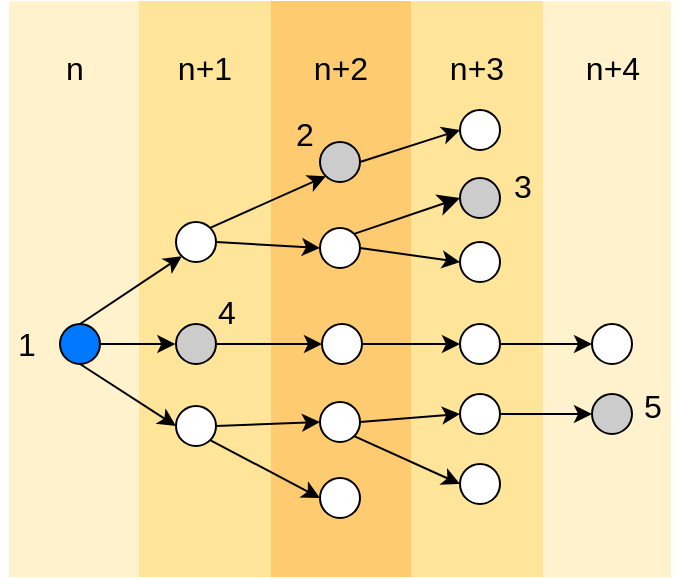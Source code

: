 <mxfile version="21.3.2" type="github">
  <diagram name="第 1 页" id="HGf4OLoW3zUiOZIQQPPL">
    <mxGraphModel dx="945" dy="815" grid="0" gridSize="10" guides="1" tooltips="1" connect="1" arrows="1" fold="1" page="0" pageScale="1" pageWidth="827" pageHeight="1169" math="0" shadow="0">
      <root>
        <mxCell id="0" />
        <mxCell id="1" parent="0" />
        <mxCell id="0hoJdStIDzNMqkLMMBlC-81" value="" style="swimlane;startSize=0;fontSize=16;strokeColor=#FFF2CC;fillColor=#FFFCE0;glass=1;fillStyle=auto;gradientColor=none;swimlaneFillColor=#FFF2CC;" vertex="1" parent="1">
          <mxGeometry x="122" y="-2" width="64" height="287" as="geometry" />
        </mxCell>
        <mxCell id="0hoJdStIDzNMqkLMMBlC-88" value="n+4" style="text;html=1;strokeColor=none;fillColor=none;align=center;verticalAlign=middle;whiteSpace=wrap;rounded=0;fontSize=16;" vertex="1" parent="0hoJdStIDzNMqkLMMBlC-81">
          <mxGeometry x="19.5" y="17.5" width="31" height="30" as="geometry" />
        </mxCell>
        <mxCell id="0hoJdStIDzNMqkLMMBlC-80" value="" style="swimlane;startSize=0;fontSize=16;strokeColor=#FFE599;swimlaneFillColor=#FFE599;" vertex="1" parent="1">
          <mxGeometry x="56" y="-2" width="66" height="287" as="geometry" />
        </mxCell>
        <mxCell id="0hoJdStIDzNMqkLMMBlC-87" value="n+3" style="text;html=1;strokeColor=none;fillColor=none;align=center;verticalAlign=middle;whiteSpace=wrap;rounded=0;fontSize=16;" vertex="1" parent="0hoJdStIDzNMqkLMMBlC-80">
          <mxGeometry x="17.5" y="17.5" width="31" height="30" as="geometry" />
        </mxCell>
        <mxCell id="0hoJdStIDzNMqkLMMBlC-48" value="" style="ellipse;whiteSpace=wrap;html=1;aspect=fixed;fontSize=16;" vertex="1" parent="0hoJdStIDzNMqkLMMBlC-80">
          <mxGeometry x="25" y="120" width="20" height="20" as="geometry" />
        </mxCell>
        <mxCell id="0hoJdStIDzNMqkLMMBlC-37" value="" style="ellipse;whiteSpace=wrap;html=1;aspect=fixed;fontSize=16;fillColor=#FFFFFF;" vertex="1" parent="0hoJdStIDzNMqkLMMBlC-80">
          <mxGeometry x="25" y="231" width="20" height="20" as="geometry" />
        </mxCell>
        <mxCell id="0hoJdStIDzNMqkLMMBlC-51" value="" style="ellipse;whiteSpace=wrap;html=1;aspect=fixed;fontSize=16;" vertex="1" parent="0hoJdStIDzNMqkLMMBlC-80">
          <mxGeometry x="25" y="54" width="20" height="20" as="geometry" />
        </mxCell>
        <mxCell id="0hoJdStIDzNMqkLMMBlC-77" value="" style="swimlane;startSize=0;fontSize=16;strokeColor=#FFCB70;fillColor=#FFB570;swimlaneFillColor=#FFCB70;" vertex="1" parent="1">
          <mxGeometry x="-14" y="-2" width="70" height="287" as="geometry" />
        </mxCell>
        <mxCell id="0hoJdStIDzNMqkLMMBlC-86" value="n+2" style="text;html=1;strokeColor=none;fillColor=none;align=center;verticalAlign=middle;whiteSpace=wrap;rounded=0;fontSize=16;" vertex="1" parent="0hoJdStIDzNMqkLMMBlC-77">
          <mxGeometry x="19.5" y="17.5" width="31" height="30" as="geometry" />
        </mxCell>
        <mxCell id="0hoJdStIDzNMqkLMMBlC-32" value="" style="ellipse;whiteSpace=wrap;html=1;aspect=fixed;fontSize=16;" vertex="1" parent="0hoJdStIDzNMqkLMMBlC-77">
          <mxGeometry x="25" y="238" width="20" height="20" as="geometry" />
        </mxCell>
        <mxCell id="0hoJdStIDzNMqkLMMBlC-33" value="" style="ellipse;whiteSpace=wrap;html=1;aspect=fixed;fontSize=16;" vertex="1" parent="0hoJdStIDzNMqkLMMBlC-77">
          <mxGeometry x="25" y="200" width="20" height="20" as="geometry" />
        </mxCell>
        <mxCell id="0hoJdStIDzNMqkLMMBlC-27" value="" style="ellipse;whiteSpace=wrap;html=1;aspect=fixed;fontSize=16;" vertex="1" parent="0hoJdStIDzNMqkLMMBlC-77">
          <mxGeometry x="25" y="113" width="20" height="20" as="geometry" />
        </mxCell>
        <mxCell id="0hoJdStIDzNMqkLMMBlC-9" value="" style="ellipse;whiteSpace=wrap;html=1;aspect=fixed;fontSize=16;fillColor=#CCCCCC;" vertex="1" parent="0hoJdStIDzNMqkLMMBlC-77">
          <mxGeometry x="25" y="70" width="20" height="20" as="geometry" />
        </mxCell>
        <mxCell id="0hoJdStIDzNMqkLMMBlC-76" value="" style="swimlane;startSize=0;fontSize=16;strokeColor=#FFE599;swimlaneFillColor=#FFE599;" vertex="1" parent="1">
          <mxGeometry x="-80" y="-2" width="66" height="287" as="geometry" />
        </mxCell>
        <mxCell id="0hoJdStIDzNMqkLMMBlC-85" value="n+1" style="text;html=1;strokeColor=none;fillColor=none;align=center;verticalAlign=middle;whiteSpace=wrap;rounded=0;fontSize=16;" vertex="1" parent="0hoJdStIDzNMqkLMMBlC-76">
          <mxGeometry x="17.5" y="17.5" width="31" height="30" as="geometry" />
        </mxCell>
        <mxCell id="0hoJdStIDzNMqkLMMBlC-70" value="" style="swimlane;startSize=0;fontSize=16;strokeColor=#FFF2CC;fillColor=#FFFCE0;glass=1;fillStyle=auto;gradientColor=none;swimlaneFillColor=#FFF2CC;" vertex="1" parent="1">
          <mxGeometry x="-144" y="-2" width="64" height="287" as="geometry" />
        </mxCell>
        <mxCell id="0hoJdStIDzNMqkLMMBlC-84" value="n" style="text;html=1;strokeColor=none;fillColor=none;align=center;verticalAlign=middle;whiteSpace=wrap;rounded=0;fontSize=16;" vertex="1" parent="0hoJdStIDzNMqkLMMBlC-70">
          <mxGeometry x="16.5" y="17.5" width="31" height="30" as="geometry" />
        </mxCell>
        <mxCell id="0hoJdStIDzNMqkLMMBlC-6" style="edgeStyle=none;curved=1;rounded=0;orthogonalLoop=1;jettySize=auto;html=1;exitX=0.5;exitY=0;exitDx=0;exitDy=0;entryX=0;entryY=1;entryDx=0;entryDy=0;fontSize=12;startSize=8;endSize=6;" edge="1" parent="1" source="0hoJdStIDzNMqkLMMBlC-1" target="0hoJdStIDzNMqkLMMBlC-2">
          <mxGeometry relative="1" as="geometry" />
        </mxCell>
        <mxCell id="0hoJdStIDzNMqkLMMBlC-7" style="edgeStyle=none;curved=1;rounded=0;orthogonalLoop=1;jettySize=auto;html=1;exitX=1;exitY=0.5;exitDx=0;exitDy=0;fontSize=12;startSize=8;endSize=6;" edge="1" parent="1" source="0hoJdStIDzNMqkLMMBlC-1">
          <mxGeometry relative="1" as="geometry">
            <mxPoint x="-61.333" y="169" as="targetPoint" />
          </mxGeometry>
        </mxCell>
        <mxCell id="0hoJdStIDzNMqkLMMBlC-8" style="edgeStyle=none;curved=1;rounded=0;orthogonalLoop=1;jettySize=auto;html=1;exitX=0.5;exitY=1;exitDx=0;exitDy=0;entryX=0;entryY=0.5;entryDx=0;entryDy=0;fontSize=12;startSize=8;endSize=6;" edge="1" parent="1" source="0hoJdStIDzNMqkLMMBlC-1" target="0hoJdStIDzNMqkLMMBlC-5">
          <mxGeometry relative="1" as="geometry" />
        </mxCell>
        <mxCell id="0hoJdStIDzNMqkLMMBlC-1" value="" style="ellipse;whiteSpace=wrap;html=1;aspect=fixed;fontSize=16;fillColor=#0077FF;" vertex="1" parent="1">
          <mxGeometry x="-119" y="159" width="20" height="20" as="geometry" />
        </mxCell>
        <mxCell id="0hoJdStIDzNMqkLMMBlC-28" style="edgeStyle=none;curved=1;rounded=0;orthogonalLoop=1;jettySize=auto;html=1;exitX=1;exitY=0;exitDx=0;exitDy=0;entryX=0;entryY=1;entryDx=0;entryDy=0;fontSize=12;startSize=8;endSize=6;" edge="1" parent="1" source="0hoJdStIDzNMqkLMMBlC-2" target="0hoJdStIDzNMqkLMMBlC-9">
          <mxGeometry relative="1" as="geometry" />
        </mxCell>
        <mxCell id="0hoJdStIDzNMqkLMMBlC-29" style="edgeStyle=none;curved=1;rounded=0;orthogonalLoop=1;jettySize=auto;html=1;exitX=1;exitY=0.5;exitDx=0;exitDy=0;entryX=0;entryY=0.5;entryDx=0;entryDy=0;fontSize=12;startSize=8;endSize=6;" edge="1" parent="1" source="0hoJdStIDzNMqkLMMBlC-2" target="0hoJdStIDzNMqkLMMBlC-27">
          <mxGeometry relative="1" as="geometry" />
        </mxCell>
        <mxCell id="0hoJdStIDzNMqkLMMBlC-2" value="" style="ellipse;whiteSpace=wrap;html=1;aspect=fixed;fontSize=16;" vertex="1" parent="1">
          <mxGeometry x="-61" y="108" width="20" height="20" as="geometry" />
        </mxCell>
        <mxCell id="0hoJdStIDzNMqkLMMBlC-34" style="edgeStyle=none;curved=1;rounded=0;orthogonalLoop=1;jettySize=auto;html=1;exitX=1;exitY=0.5;exitDx=0;exitDy=0;entryX=0;entryY=0.5;entryDx=0;entryDy=0;fontSize=12;startSize=8;endSize=6;" edge="1" parent="1" source="0hoJdStIDzNMqkLMMBlC-3" target="0hoJdStIDzNMqkLMMBlC-31">
          <mxGeometry relative="1" as="geometry" />
        </mxCell>
        <mxCell id="0hoJdStIDzNMqkLMMBlC-3" value="" style="ellipse;whiteSpace=wrap;html=1;aspect=fixed;fontSize=16;fillColor=#CCCCCC;" vertex="1" parent="1">
          <mxGeometry x="-61" y="159" width="20" height="20" as="geometry" />
        </mxCell>
        <mxCell id="0hoJdStIDzNMqkLMMBlC-35" style="edgeStyle=none;curved=1;rounded=0;orthogonalLoop=1;jettySize=auto;html=1;exitX=1;exitY=0.5;exitDx=0;exitDy=0;entryX=0;entryY=0.5;entryDx=0;entryDy=0;fontSize=12;startSize=8;endSize=6;" edge="1" parent="1" source="0hoJdStIDzNMqkLMMBlC-5" target="0hoJdStIDzNMqkLMMBlC-33">
          <mxGeometry relative="1" as="geometry" />
        </mxCell>
        <mxCell id="0hoJdStIDzNMqkLMMBlC-36" style="edgeStyle=none;curved=1;rounded=0;orthogonalLoop=1;jettySize=auto;html=1;exitX=1;exitY=1;exitDx=0;exitDy=0;entryX=0;entryY=0.5;entryDx=0;entryDy=0;fontSize=12;startSize=8;endSize=6;" edge="1" parent="1" source="0hoJdStIDzNMqkLMMBlC-5" target="0hoJdStIDzNMqkLMMBlC-32">
          <mxGeometry relative="1" as="geometry" />
        </mxCell>
        <mxCell id="0hoJdStIDzNMqkLMMBlC-5" value="" style="ellipse;whiteSpace=wrap;html=1;aspect=fixed;fontSize=16;" vertex="1" parent="1">
          <mxGeometry x="-61" y="200" width="20" height="20" as="geometry" />
        </mxCell>
        <mxCell id="0hoJdStIDzNMqkLMMBlC-54" style="edgeStyle=none;curved=1;rounded=0;orthogonalLoop=1;jettySize=auto;html=1;exitX=1;exitY=0.5;exitDx=0;exitDy=0;entryX=0;entryY=0.5;entryDx=0;entryDy=0;fontSize=12;startSize=8;endSize=6;" edge="1" parent="1" source="0hoJdStIDzNMqkLMMBlC-9" target="0hoJdStIDzNMqkLMMBlC-51">
          <mxGeometry relative="1" as="geometry" />
        </mxCell>
        <mxCell id="0hoJdStIDzNMqkLMMBlC-56" style="edgeStyle=none;curved=1;rounded=0;orthogonalLoop=1;jettySize=auto;html=1;exitX=1;exitY=0.5;exitDx=0;exitDy=0;entryX=0;entryY=0.5;entryDx=0;entryDy=0;fontSize=12;startSize=8;endSize=6;" edge="1" parent="1" source="0hoJdStIDzNMqkLMMBlC-27" target="0hoJdStIDzNMqkLMMBlC-48">
          <mxGeometry relative="1" as="geometry" />
        </mxCell>
        <mxCell id="0hoJdStIDzNMqkLMMBlC-89" style="edgeStyle=none;curved=1;rounded=0;orthogonalLoop=1;jettySize=auto;html=1;exitX=1;exitY=0;exitDx=0;exitDy=0;entryX=0;entryY=0.5;entryDx=0;entryDy=0;fontSize=12;startSize=8;endSize=8;" edge="1" parent="1" source="0hoJdStIDzNMqkLMMBlC-27" target="0hoJdStIDzNMqkLMMBlC-49">
          <mxGeometry relative="1" as="geometry" />
        </mxCell>
        <mxCell id="0hoJdStIDzNMqkLMMBlC-44" style="edgeStyle=none;curved=1;rounded=0;orthogonalLoop=1;jettySize=auto;html=1;exitX=1;exitY=0.5;exitDx=0;exitDy=0;entryX=0;entryY=0.5;entryDx=0;entryDy=0;fontSize=12;startSize=8;endSize=6;" edge="1" parent="1" source="0hoJdStIDzNMqkLMMBlC-31" target="0hoJdStIDzNMqkLMMBlC-42">
          <mxGeometry relative="1" as="geometry" />
        </mxCell>
        <mxCell id="0hoJdStIDzNMqkLMMBlC-31" value="" style="ellipse;whiteSpace=wrap;html=1;aspect=fixed;fontSize=16;" vertex="1" parent="1">
          <mxGeometry x="12" y="159" width="20" height="20" as="geometry" />
        </mxCell>
        <mxCell id="0hoJdStIDzNMqkLMMBlC-40" style="edgeStyle=none;curved=1;rounded=0;orthogonalLoop=1;jettySize=auto;html=1;exitX=1;exitY=0.5;exitDx=0;exitDy=0;entryX=0;entryY=0.5;entryDx=0;entryDy=0;fontSize=12;startSize=8;endSize=6;" edge="1" parent="1" source="0hoJdStIDzNMqkLMMBlC-33" target="0hoJdStIDzNMqkLMMBlC-38">
          <mxGeometry relative="1" as="geometry" />
        </mxCell>
        <mxCell id="0hoJdStIDzNMqkLMMBlC-41" style="edgeStyle=none;curved=1;rounded=0;orthogonalLoop=1;jettySize=auto;html=1;exitX=1;exitY=1;exitDx=0;exitDy=0;entryX=0;entryY=0.5;entryDx=0;entryDy=0;fontSize=12;startSize=8;endSize=6;" edge="1" parent="1" source="0hoJdStIDzNMqkLMMBlC-33" target="0hoJdStIDzNMqkLMMBlC-37">
          <mxGeometry relative="1" as="geometry" />
        </mxCell>
        <mxCell id="0hoJdStIDzNMqkLMMBlC-59" style="edgeStyle=none;curved=1;rounded=0;orthogonalLoop=1;jettySize=auto;html=1;exitX=1;exitY=0.5;exitDx=0;exitDy=0;entryX=0;entryY=0.5;entryDx=0;entryDy=0;fontSize=12;startSize=8;endSize=6;" edge="1" parent="1" source="0hoJdStIDzNMqkLMMBlC-38" target="0hoJdStIDzNMqkLMMBlC-57">
          <mxGeometry relative="1" as="geometry" />
        </mxCell>
        <mxCell id="0hoJdStIDzNMqkLMMBlC-38" value="" style="ellipse;whiteSpace=wrap;html=1;aspect=fixed;fontSize=16;fillColor=#FFFFFF;" vertex="1" parent="1">
          <mxGeometry x="81" y="194" width="20" height="20" as="geometry" />
        </mxCell>
        <mxCell id="0hoJdStIDzNMqkLMMBlC-47" style="edgeStyle=none;curved=1;rounded=0;orthogonalLoop=1;jettySize=auto;html=1;exitX=1;exitY=0.5;exitDx=0;exitDy=0;entryX=0;entryY=0.5;entryDx=0;entryDy=0;fontSize=12;startSize=8;endSize=6;" edge="1" parent="1" source="0hoJdStIDzNMqkLMMBlC-42" target="0hoJdStIDzNMqkLMMBlC-46">
          <mxGeometry relative="1" as="geometry" />
        </mxCell>
        <mxCell id="0hoJdStIDzNMqkLMMBlC-42" value="" style="ellipse;whiteSpace=wrap;html=1;aspect=fixed;fontSize=16;" vertex="1" parent="1">
          <mxGeometry x="81" y="159" width="20" height="20" as="geometry" />
        </mxCell>
        <mxCell id="0hoJdStIDzNMqkLMMBlC-46" value="" style="ellipse;whiteSpace=wrap;html=1;aspect=fixed;fontSize=16;" vertex="1" parent="1">
          <mxGeometry x="147" y="159" width="20" height="20" as="geometry" />
        </mxCell>
        <mxCell id="0hoJdStIDzNMqkLMMBlC-49" value="" style="ellipse;whiteSpace=wrap;html=1;aspect=fixed;fontSize=16;fillColor=#CCCCCC;" vertex="1" parent="1">
          <mxGeometry x="81" y="86" width="20" height="20" as="geometry" />
        </mxCell>
        <mxCell id="0hoJdStIDzNMqkLMMBlC-57" value="" style="ellipse;whiteSpace=wrap;html=1;aspect=fixed;fontSize=16;fillColor=#CCCCCC;" vertex="1" parent="1">
          <mxGeometry x="147" y="194" width="20" height="20" as="geometry" />
        </mxCell>
        <mxCell id="0hoJdStIDzNMqkLMMBlC-60" value="1" style="text;html=1;strokeColor=none;fillColor=none;align=center;verticalAlign=middle;whiteSpace=wrap;rounded=0;fontSize=16;" vertex="1" parent="1">
          <mxGeometry x="-149" y="158" width="27" height="21" as="geometry" />
        </mxCell>
        <mxCell id="0hoJdStIDzNMqkLMMBlC-61" value="2" style="text;html=1;strokeColor=none;fillColor=none;align=center;verticalAlign=middle;whiteSpace=wrap;rounded=0;fontSize=16;" vertex="1" parent="1">
          <mxGeometry x="-10" y="53" width="27" height="21" as="geometry" />
        </mxCell>
        <mxCell id="0hoJdStIDzNMqkLMMBlC-62" value="3" style="text;html=1;strokeColor=none;fillColor=none;align=center;verticalAlign=middle;whiteSpace=wrap;rounded=0;fontSize=16;" vertex="1" parent="1">
          <mxGeometry x="99" y="79" width="27" height="21" as="geometry" />
        </mxCell>
        <mxCell id="0hoJdStIDzNMqkLMMBlC-63" value="4" style="text;html=1;strokeColor=none;fillColor=none;align=center;verticalAlign=middle;whiteSpace=wrap;rounded=0;fontSize=16;" vertex="1" parent="1">
          <mxGeometry x="-49" y="142" width="27" height="21" as="geometry" />
        </mxCell>
        <mxCell id="0hoJdStIDzNMqkLMMBlC-64" value="5" style="text;html=1;strokeColor=none;fillColor=none;align=center;verticalAlign=middle;whiteSpace=wrap;rounded=0;fontSize=16;" vertex="1" parent="1">
          <mxGeometry x="164" y="189" width="27" height="21" as="geometry" />
        </mxCell>
      </root>
    </mxGraphModel>
  </diagram>
</mxfile>
